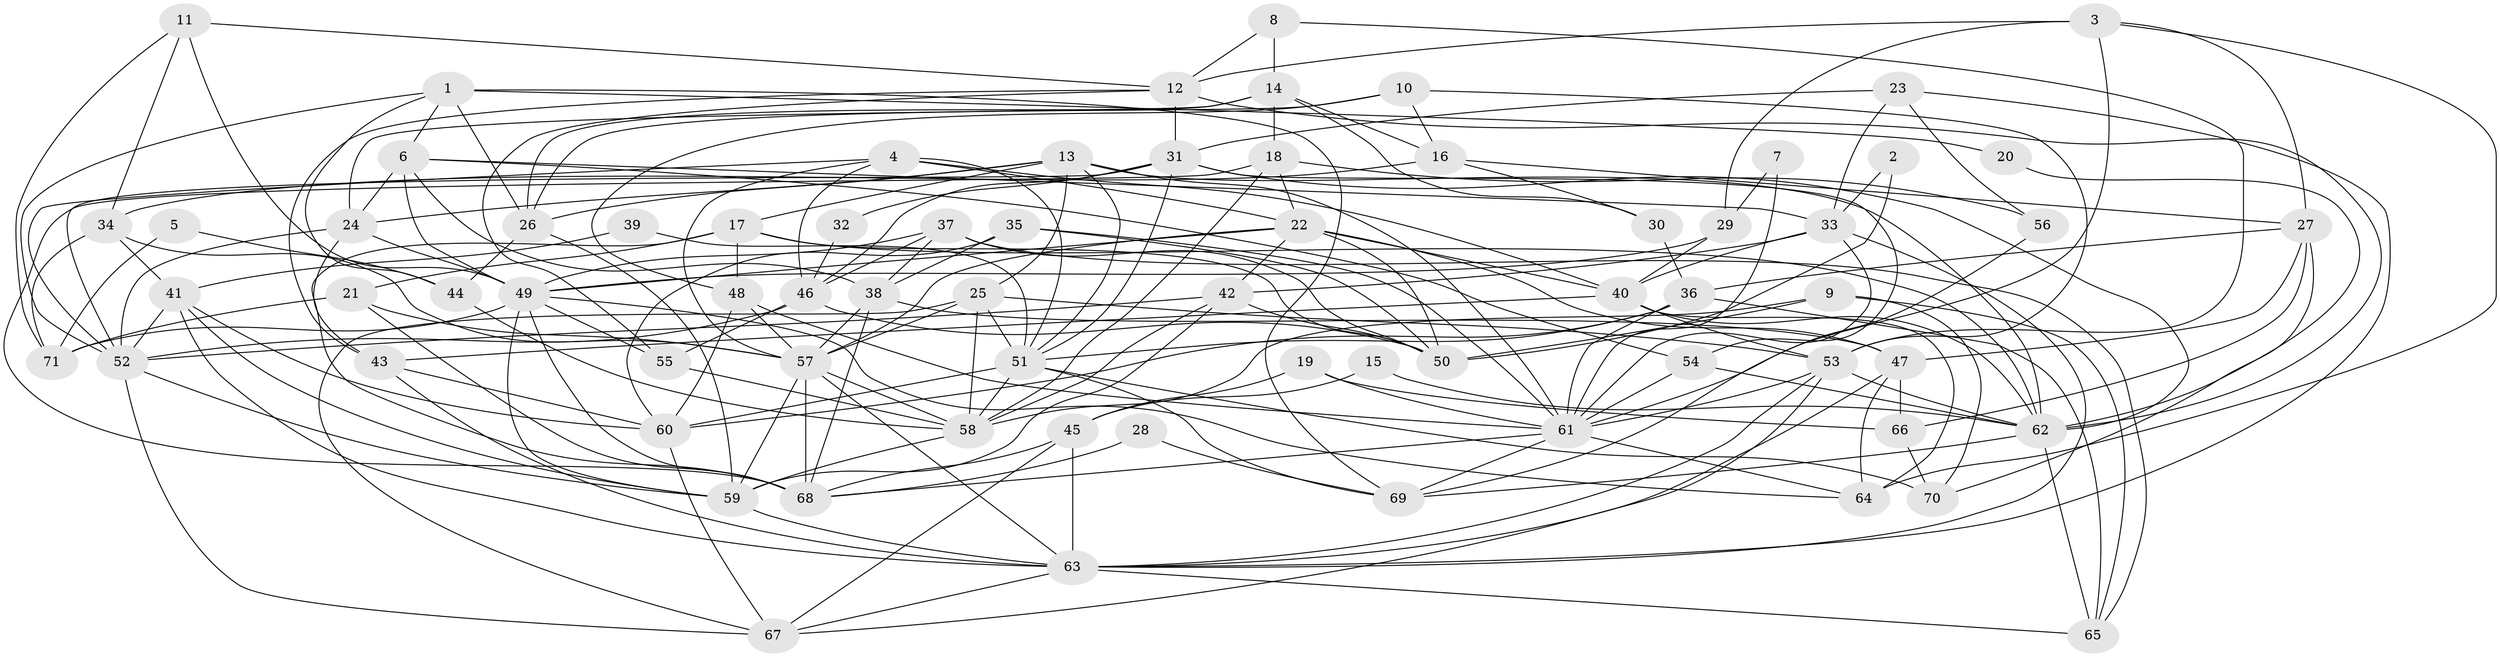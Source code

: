 // original degree distribution, {5: 0.1773049645390071, 4: 0.2695035460992908, 3: 0.28368794326241137, 2: 0.14893617021276595, 7: 0.04964539007092199, 6: 0.03546099290780142, 8: 0.014184397163120567, 10: 0.0070921985815602835, 9: 0.0070921985815602835, 11: 0.0070921985815602835}
// Generated by graph-tools (version 1.1) at 2025/50/03/09/25 03:50:04]
// undirected, 71 vertices, 202 edges
graph export_dot {
graph [start="1"]
  node [color=gray90,style=filled];
  1;
  2;
  3;
  4;
  5;
  6;
  7;
  8;
  9;
  10;
  11;
  12;
  13;
  14;
  15;
  16;
  17;
  18;
  19;
  20;
  21;
  22;
  23;
  24;
  25;
  26;
  27;
  28;
  29;
  30;
  31;
  32;
  33;
  34;
  35;
  36;
  37;
  38;
  39;
  40;
  41;
  42;
  43;
  44;
  45;
  46;
  47;
  48;
  49;
  50;
  51;
  52;
  53;
  54;
  55;
  56;
  57;
  58;
  59;
  60;
  61;
  62;
  63;
  64;
  65;
  66;
  67;
  68;
  69;
  70;
  71;
  1 -- 6 [weight=1.0];
  1 -- 20 [weight=1.0];
  1 -- 26 [weight=1.0];
  1 -- 44 [weight=1.0];
  1 -- 52 [weight=1.0];
  1 -- 69 [weight=1.0];
  2 -- 33 [weight=1.0];
  2 -- 50 [weight=1.0];
  3 -- 12 [weight=1.0];
  3 -- 27 [weight=1.0];
  3 -- 29 [weight=1.0];
  3 -- 61 [weight=1.0];
  3 -- 64 [weight=1.0];
  4 -- 22 [weight=1.0];
  4 -- 40 [weight=1.0];
  4 -- 46 [weight=1.0];
  4 -- 51 [weight=1.0];
  4 -- 52 [weight=1.0];
  4 -- 57 [weight=1.0];
  5 -- 44 [weight=1.0];
  5 -- 71 [weight=1.0];
  6 -- 24 [weight=1.0];
  6 -- 33 [weight=1.0];
  6 -- 38 [weight=1.0];
  6 -- 49 [weight=1.0];
  6 -- 54 [weight=1.0];
  7 -- 29 [weight=1.0];
  7 -- 61 [weight=1.0];
  8 -- 12 [weight=1.0];
  8 -- 14 [weight=1.0];
  8 -- 53 [weight=1.0];
  9 -- 50 [weight=1.0];
  9 -- 58 [weight=1.0];
  9 -- 65 [weight=1.0];
  9 -- 70 [weight=1.0];
  10 -- 16 [weight=1.0];
  10 -- 26 [weight=1.0];
  10 -- 48 [weight=1.0];
  10 -- 53 [weight=1.0];
  11 -- 12 [weight=1.0];
  11 -- 34 [weight=1.0];
  11 -- 49 [weight=1.0];
  11 -- 71 [weight=1.0];
  12 -- 31 [weight=1.0];
  12 -- 43 [weight=1.0];
  12 -- 55 [weight=1.0];
  12 -- 62 [weight=1.0];
  13 -- 17 [weight=1.0];
  13 -- 24 [weight=1.0];
  13 -- 25 [weight=1.0];
  13 -- 26 [weight=1.0];
  13 -- 51 [weight=1.0];
  13 -- 61 [weight=1.0];
  13 -- 62 [weight=1.0];
  14 -- 16 [weight=1.0];
  14 -- 18 [weight=1.0];
  14 -- 24 [weight=1.0];
  14 -- 26 [weight=1.0];
  14 -- 30 [weight=1.0];
  15 -- 45 [weight=1.0];
  15 -- 62 [weight=1.0];
  16 -- 27 [weight=1.0];
  16 -- 30 [weight=1.0];
  16 -- 34 [weight=1.0];
  17 -- 21 [weight=1.0];
  17 -- 48 [weight=1.0];
  17 -- 50 [weight=1.0];
  17 -- 62 [weight=1.0];
  17 -- 68 [weight=1.0];
  18 -- 22 [weight=1.0];
  18 -- 56 [weight=1.0];
  18 -- 58 [weight=1.0];
  18 -- 68 [weight=1.0];
  19 -- 45 [weight=1.0];
  19 -- 61 [weight=1.0];
  19 -- 66 [weight=1.0];
  20 -- 62 [weight=1.0];
  21 -- 57 [weight=1.0];
  21 -- 68 [weight=1.0];
  21 -- 71 [weight=1.0];
  22 -- 40 [weight=1.0];
  22 -- 42 [weight=1.0];
  22 -- 47 [weight=1.0];
  22 -- 49 [weight=1.0];
  22 -- 50 [weight=1.0];
  22 -- 57 [weight=1.0];
  23 -- 31 [weight=1.0];
  23 -- 33 [weight=1.0];
  23 -- 56 [weight=1.0];
  23 -- 63 [weight=1.0];
  24 -- 43 [weight=1.0];
  24 -- 49 [weight=1.0];
  24 -- 52 [weight=2.0];
  25 -- 51 [weight=1.0];
  25 -- 53 [weight=1.0];
  25 -- 57 [weight=1.0];
  25 -- 58 [weight=1.0];
  25 -- 67 [weight=1.0];
  26 -- 44 [weight=1.0];
  26 -- 59 [weight=1.0];
  27 -- 36 [weight=1.0];
  27 -- 47 [weight=1.0];
  27 -- 66 [weight=1.0];
  27 -- 70 [weight=1.0];
  28 -- 68 [weight=1.0];
  28 -- 69 [weight=1.0];
  29 -- 40 [weight=1.0];
  29 -- 49 [weight=1.0];
  30 -- 36 [weight=1.0];
  31 -- 32 [weight=1.0];
  31 -- 46 [weight=1.0];
  31 -- 51 [weight=1.0];
  31 -- 52 [weight=1.0];
  31 -- 54 [weight=1.0];
  31 -- 62 [weight=1.0];
  32 -- 46 [weight=1.0];
  33 -- 40 [weight=1.0];
  33 -- 42 [weight=1.0];
  33 -- 61 [weight=1.0];
  33 -- 63 [weight=1.0];
  34 -- 41 [weight=1.0];
  34 -- 57 [weight=1.0];
  34 -- 71 [weight=1.0];
  35 -- 38 [weight=1.0];
  35 -- 50 [weight=1.0];
  35 -- 60 [weight=1.0];
  35 -- 61 [weight=1.0];
  36 -- 51 [weight=1.0];
  36 -- 60 [weight=1.0];
  36 -- 61 [weight=1.0];
  36 -- 65 [weight=1.0];
  37 -- 38 [weight=1.0];
  37 -- 46 [weight=1.0];
  37 -- 49 [weight=1.0];
  37 -- 50 [weight=1.0];
  37 -- 65 [weight=1.0];
  38 -- 47 [weight=1.0];
  38 -- 57 [weight=1.0];
  38 -- 68 [weight=1.0];
  39 -- 41 [weight=1.0];
  39 -- 51 [weight=1.0];
  40 -- 43 [weight=1.0];
  40 -- 53 [weight=1.0];
  40 -- 62 [weight=1.0];
  40 -- 64 [weight=1.0];
  41 -- 52 [weight=2.0];
  41 -- 59 [weight=1.0];
  41 -- 60 [weight=1.0];
  41 -- 63 [weight=1.0];
  42 -- 50 [weight=1.0];
  42 -- 52 [weight=1.0];
  42 -- 58 [weight=1.0];
  42 -- 59 [weight=1.0];
  43 -- 60 [weight=1.0];
  43 -- 63 [weight=1.0];
  44 -- 58 [weight=1.0];
  45 -- 63 [weight=1.0];
  45 -- 67 [weight=1.0];
  45 -- 68 [weight=1.0];
  46 -- 50 [weight=1.0];
  46 -- 52 [weight=1.0];
  46 -- 55 [weight=1.0];
  47 -- 63 [weight=1.0];
  47 -- 64 [weight=1.0];
  47 -- 66 [weight=1.0];
  48 -- 57 [weight=1.0];
  48 -- 60 [weight=1.0];
  48 -- 61 [weight=1.0];
  49 -- 55 [weight=1.0];
  49 -- 59 [weight=1.0];
  49 -- 64 [weight=1.0];
  49 -- 68 [weight=1.0];
  49 -- 71 [weight=2.0];
  51 -- 58 [weight=1.0];
  51 -- 60 [weight=1.0];
  51 -- 69 [weight=1.0];
  51 -- 70 [weight=2.0];
  52 -- 59 [weight=1.0];
  52 -- 67 [weight=1.0];
  53 -- 61 [weight=1.0];
  53 -- 62 [weight=1.0];
  53 -- 63 [weight=1.0];
  53 -- 67 [weight=1.0];
  54 -- 61 [weight=1.0];
  54 -- 62 [weight=1.0];
  55 -- 58 [weight=1.0];
  56 -- 69 [weight=1.0];
  57 -- 58 [weight=1.0];
  57 -- 59 [weight=1.0];
  57 -- 63 [weight=1.0];
  57 -- 68 [weight=1.0];
  58 -- 59 [weight=1.0];
  59 -- 63 [weight=1.0];
  60 -- 67 [weight=1.0];
  61 -- 64 [weight=1.0];
  61 -- 68 [weight=1.0];
  61 -- 69 [weight=1.0];
  62 -- 65 [weight=1.0];
  62 -- 69 [weight=1.0];
  63 -- 65 [weight=1.0];
  63 -- 67 [weight=1.0];
  66 -- 70 [weight=1.0];
}
